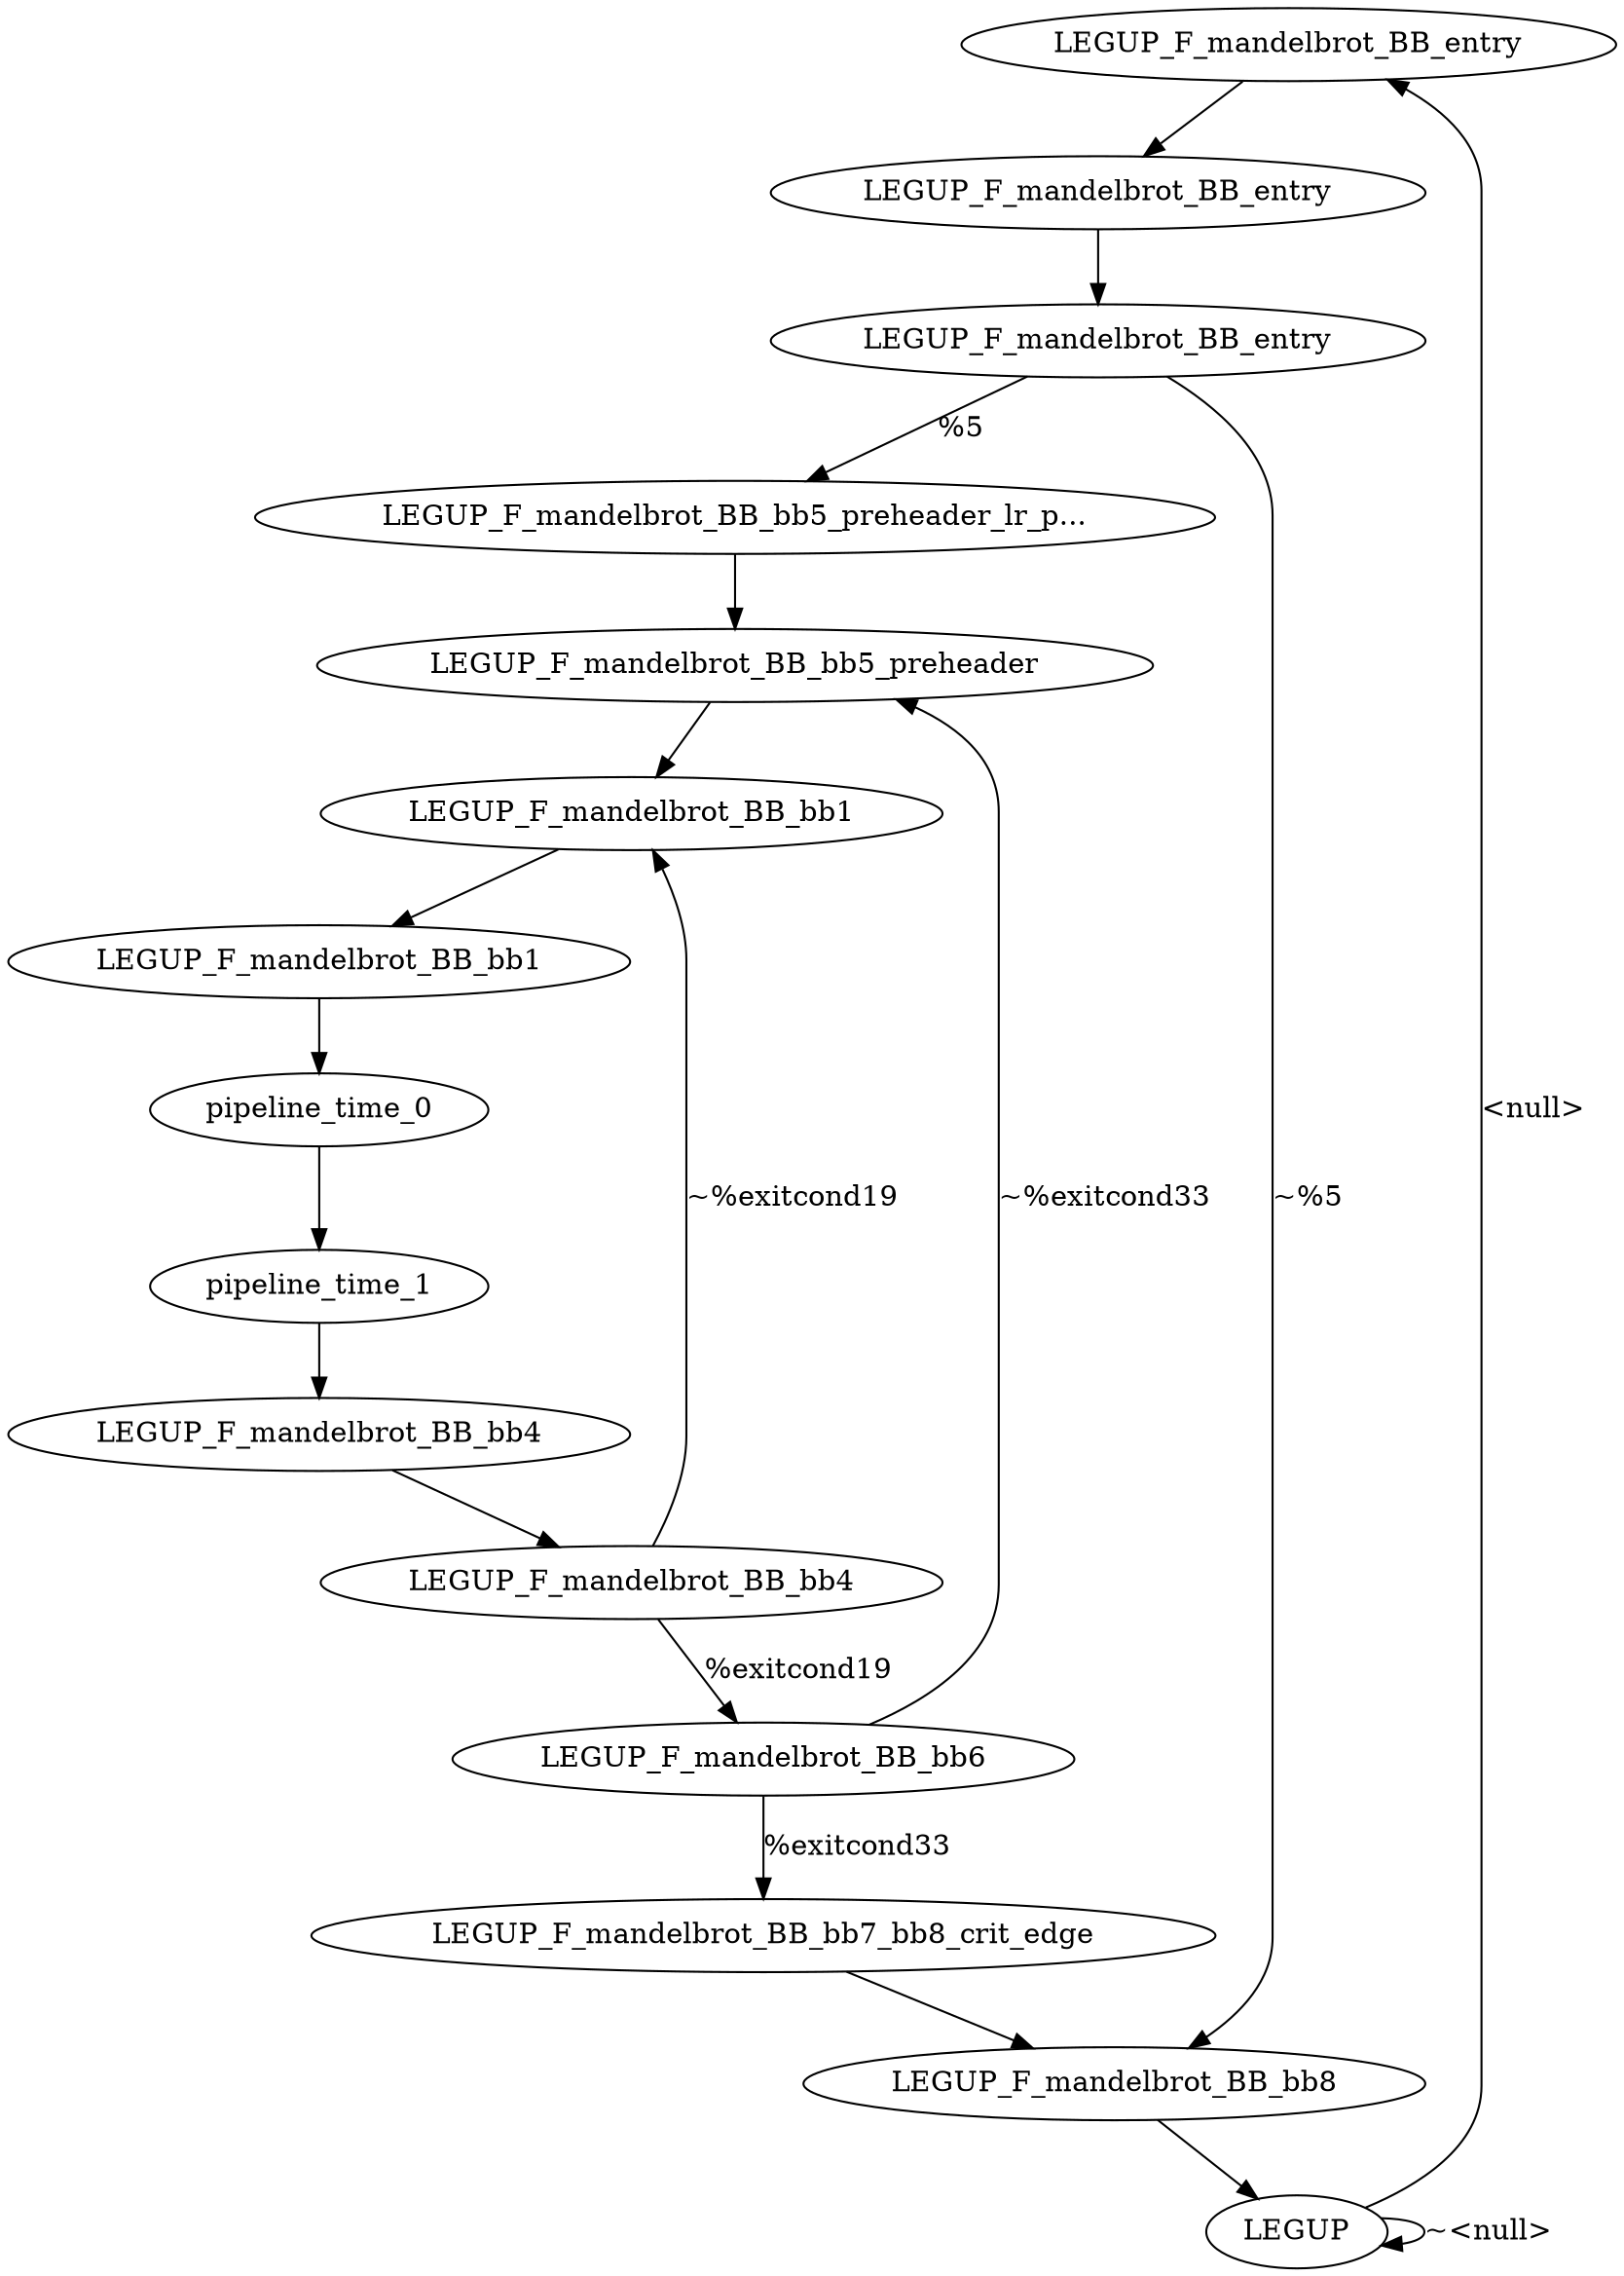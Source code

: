 digraph {
Node0xb1bd390[label="LEGUP_F_mandelbrot_BB_entry"];
Node0xb199d98[label="LEGUP"];
Node0xb199d98 -> Node0xb1bd390[label="<null>"];
Node0xb199d98 -> Node0xb199d98[label="~<null>"];
Node0xb1bdf80[label="LEGUP_F_mandelbrot_BB_entry"];
Node0xb1bd390 -> Node0xb1bdf80;
Node0xb1bdfd0[label="LEGUP_F_mandelbrot_BB_entry"];
Node0xb1bdf80 -> Node0xb1bdfd0;
Node0xb1be020[label="LEGUP_F_mandelbrot_BB_bb5_preheader_lr_p..."];
Node0xb1bdfd0 -> Node0xb1be020[label="%5"];
Node0xb1be2f0[label="LEGUP_F_mandelbrot_BB_bb8"];
Node0xb1bdfd0 -> Node0xb1be2f0[label="~%5"];
Node0xb1be250[label="LEGUP_F_mandelbrot_BB_bb5_preheader"];
Node0xb1be020 -> Node0xb1be250;
Node0xb1be0c0[label="LEGUP_F_mandelbrot_BB_bb1"];
Node0xb1be070[label="LEGUP_F_mandelbrot_BB_bb1"];
Node0xb1be070 -> Node0xb1be0c0;
Node0xb1be110[label="pipeline_time_0"];
Node0xb1be0c0 -> Node0xb1be110;
Node0xb199948[label="pipeline_time_1"];
Node0xb1be110 -> Node0xb199948;
Node0xb1be160[label="LEGUP_F_mandelbrot_BB_bb4"];
Node0xb199948 -> Node0xb1be160;
Node0xb1be1b0[label="LEGUP_F_mandelbrot_BB_bb4"];
Node0xb1be160 -> Node0xb1be1b0;
Node0xb1be200[label="LEGUP_F_mandelbrot_BB_bb6"];
Node0xb1be1b0 -> Node0xb1be200[label="%exitcond19"];
Node0xb1be1b0 -> Node0xb1be070[label="~%exitcond19"];
Node0xb1be2a0[label="LEGUP_F_mandelbrot_BB_bb7_bb8_crit_edge"];
Node0xb1be200 -> Node0xb1be2a0[label="%exitcond33"];
Node0xb1be200 -> Node0xb1be250[label="~%exitcond33"];
Node0xb1be250 -> Node0xb1be070;
Node0xb1be2a0 -> Node0xb1be2f0;
Node0xb1be2f0 -> Node0xb199d98;
}

